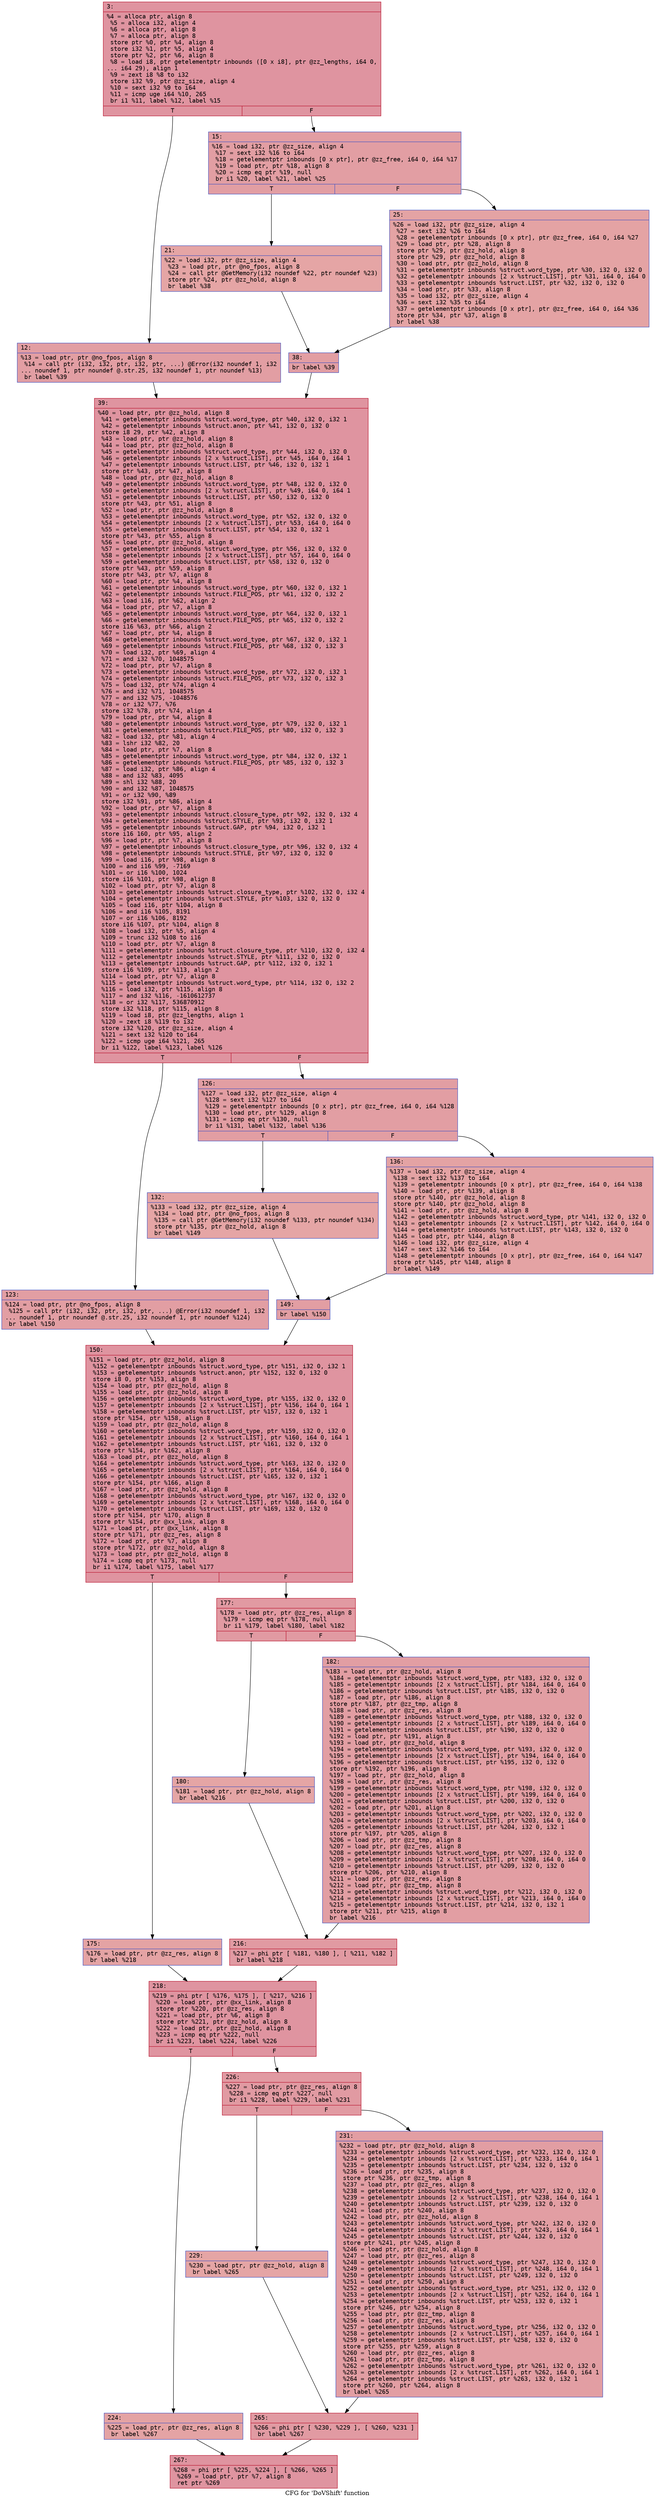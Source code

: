 digraph "CFG for 'DoVShift' function" {
	label="CFG for 'DoVShift' function";

	Node0x60000269b200 [shape=record,color="#b70d28ff", style=filled, fillcolor="#b70d2870" fontname="Courier",label="{3:\l|  %4 = alloca ptr, align 8\l  %5 = alloca i32, align 4\l  %6 = alloca ptr, align 8\l  %7 = alloca ptr, align 8\l  store ptr %0, ptr %4, align 8\l  store i32 %1, ptr %5, align 4\l  store ptr %2, ptr %6, align 8\l  %8 = load i8, ptr getelementptr inbounds ([0 x i8], ptr @zz_lengths, i64 0,\l... i64 29), align 1\l  %9 = zext i8 %8 to i32\l  store i32 %9, ptr @zz_size, align 4\l  %10 = sext i32 %9 to i64\l  %11 = icmp uge i64 %10, 265\l  br i1 %11, label %12, label %15\l|{<s0>T|<s1>F}}"];
	Node0x60000269b200:s0 -> Node0x60000269b390[tooltip="3 -> 12\nProbability 50.00%" ];
	Node0x60000269b200:s1 -> Node0x60000269b3e0[tooltip="3 -> 15\nProbability 50.00%" ];
	Node0x60000269b390 [shape=record,color="#3d50c3ff", style=filled, fillcolor="#be242e70" fontname="Courier",label="{12:\l|  %13 = load ptr, ptr @no_fpos, align 8\l  %14 = call ptr (i32, i32, ptr, i32, ptr, ...) @Error(i32 noundef 1, i32\l... noundef 1, ptr noundef @.str.25, i32 noundef 1, ptr noundef %13)\l  br label %39\l}"];
	Node0x60000269b390 -> Node0x60000269b520[tooltip="12 -> 39\nProbability 100.00%" ];
	Node0x60000269b3e0 [shape=record,color="#3d50c3ff", style=filled, fillcolor="#be242e70" fontname="Courier",label="{15:\l|  %16 = load i32, ptr @zz_size, align 4\l  %17 = sext i32 %16 to i64\l  %18 = getelementptr inbounds [0 x ptr], ptr @zz_free, i64 0, i64 %17\l  %19 = load ptr, ptr %18, align 8\l  %20 = icmp eq ptr %19, null\l  br i1 %20, label %21, label %25\l|{<s0>T|<s1>F}}"];
	Node0x60000269b3e0:s0 -> Node0x60000269b430[tooltip="15 -> 21\nProbability 37.50%" ];
	Node0x60000269b3e0:s1 -> Node0x60000269b480[tooltip="15 -> 25\nProbability 62.50%" ];
	Node0x60000269b430 [shape=record,color="#3d50c3ff", style=filled, fillcolor="#c5333470" fontname="Courier",label="{21:\l|  %22 = load i32, ptr @zz_size, align 4\l  %23 = load ptr, ptr @no_fpos, align 8\l  %24 = call ptr @GetMemory(i32 noundef %22, ptr noundef %23)\l  store ptr %24, ptr @zz_hold, align 8\l  br label %38\l}"];
	Node0x60000269b430 -> Node0x60000269b4d0[tooltip="21 -> 38\nProbability 100.00%" ];
	Node0x60000269b480 [shape=record,color="#3d50c3ff", style=filled, fillcolor="#c32e3170" fontname="Courier",label="{25:\l|  %26 = load i32, ptr @zz_size, align 4\l  %27 = sext i32 %26 to i64\l  %28 = getelementptr inbounds [0 x ptr], ptr @zz_free, i64 0, i64 %27\l  %29 = load ptr, ptr %28, align 8\l  store ptr %29, ptr @zz_hold, align 8\l  store ptr %29, ptr @zz_hold, align 8\l  %30 = load ptr, ptr @zz_hold, align 8\l  %31 = getelementptr inbounds %struct.word_type, ptr %30, i32 0, i32 0\l  %32 = getelementptr inbounds [2 x %struct.LIST], ptr %31, i64 0, i64 0\l  %33 = getelementptr inbounds %struct.LIST, ptr %32, i32 0, i32 0\l  %34 = load ptr, ptr %33, align 8\l  %35 = load i32, ptr @zz_size, align 4\l  %36 = sext i32 %35 to i64\l  %37 = getelementptr inbounds [0 x ptr], ptr @zz_free, i64 0, i64 %36\l  store ptr %34, ptr %37, align 8\l  br label %38\l}"];
	Node0x60000269b480 -> Node0x60000269b4d0[tooltip="25 -> 38\nProbability 100.00%" ];
	Node0x60000269b4d0 [shape=record,color="#3d50c3ff", style=filled, fillcolor="#be242e70" fontname="Courier",label="{38:\l|  br label %39\l}"];
	Node0x60000269b4d0 -> Node0x60000269b520[tooltip="38 -> 39\nProbability 100.00%" ];
	Node0x60000269b520 [shape=record,color="#b70d28ff", style=filled, fillcolor="#b70d2870" fontname="Courier",label="{39:\l|  %40 = load ptr, ptr @zz_hold, align 8\l  %41 = getelementptr inbounds %struct.word_type, ptr %40, i32 0, i32 1\l  %42 = getelementptr inbounds %struct.anon, ptr %41, i32 0, i32 0\l  store i8 29, ptr %42, align 8\l  %43 = load ptr, ptr @zz_hold, align 8\l  %44 = load ptr, ptr @zz_hold, align 8\l  %45 = getelementptr inbounds %struct.word_type, ptr %44, i32 0, i32 0\l  %46 = getelementptr inbounds [2 x %struct.LIST], ptr %45, i64 0, i64 1\l  %47 = getelementptr inbounds %struct.LIST, ptr %46, i32 0, i32 1\l  store ptr %43, ptr %47, align 8\l  %48 = load ptr, ptr @zz_hold, align 8\l  %49 = getelementptr inbounds %struct.word_type, ptr %48, i32 0, i32 0\l  %50 = getelementptr inbounds [2 x %struct.LIST], ptr %49, i64 0, i64 1\l  %51 = getelementptr inbounds %struct.LIST, ptr %50, i32 0, i32 0\l  store ptr %43, ptr %51, align 8\l  %52 = load ptr, ptr @zz_hold, align 8\l  %53 = getelementptr inbounds %struct.word_type, ptr %52, i32 0, i32 0\l  %54 = getelementptr inbounds [2 x %struct.LIST], ptr %53, i64 0, i64 0\l  %55 = getelementptr inbounds %struct.LIST, ptr %54, i32 0, i32 1\l  store ptr %43, ptr %55, align 8\l  %56 = load ptr, ptr @zz_hold, align 8\l  %57 = getelementptr inbounds %struct.word_type, ptr %56, i32 0, i32 0\l  %58 = getelementptr inbounds [2 x %struct.LIST], ptr %57, i64 0, i64 0\l  %59 = getelementptr inbounds %struct.LIST, ptr %58, i32 0, i32 0\l  store ptr %43, ptr %59, align 8\l  store ptr %43, ptr %7, align 8\l  %60 = load ptr, ptr %4, align 8\l  %61 = getelementptr inbounds %struct.word_type, ptr %60, i32 0, i32 1\l  %62 = getelementptr inbounds %struct.FILE_POS, ptr %61, i32 0, i32 2\l  %63 = load i16, ptr %62, align 2\l  %64 = load ptr, ptr %7, align 8\l  %65 = getelementptr inbounds %struct.word_type, ptr %64, i32 0, i32 1\l  %66 = getelementptr inbounds %struct.FILE_POS, ptr %65, i32 0, i32 2\l  store i16 %63, ptr %66, align 2\l  %67 = load ptr, ptr %4, align 8\l  %68 = getelementptr inbounds %struct.word_type, ptr %67, i32 0, i32 1\l  %69 = getelementptr inbounds %struct.FILE_POS, ptr %68, i32 0, i32 3\l  %70 = load i32, ptr %69, align 4\l  %71 = and i32 %70, 1048575\l  %72 = load ptr, ptr %7, align 8\l  %73 = getelementptr inbounds %struct.word_type, ptr %72, i32 0, i32 1\l  %74 = getelementptr inbounds %struct.FILE_POS, ptr %73, i32 0, i32 3\l  %75 = load i32, ptr %74, align 4\l  %76 = and i32 %71, 1048575\l  %77 = and i32 %75, -1048576\l  %78 = or i32 %77, %76\l  store i32 %78, ptr %74, align 4\l  %79 = load ptr, ptr %4, align 8\l  %80 = getelementptr inbounds %struct.word_type, ptr %79, i32 0, i32 1\l  %81 = getelementptr inbounds %struct.FILE_POS, ptr %80, i32 0, i32 3\l  %82 = load i32, ptr %81, align 4\l  %83 = lshr i32 %82, 20\l  %84 = load ptr, ptr %7, align 8\l  %85 = getelementptr inbounds %struct.word_type, ptr %84, i32 0, i32 1\l  %86 = getelementptr inbounds %struct.FILE_POS, ptr %85, i32 0, i32 3\l  %87 = load i32, ptr %86, align 4\l  %88 = and i32 %83, 4095\l  %89 = shl i32 %88, 20\l  %90 = and i32 %87, 1048575\l  %91 = or i32 %90, %89\l  store i32 %91, ptr %86, align 4\l  %92 = load ptr, ptr %7, align 8\l  %93 = getelementptr inbounds %struct.closure_type, ptr %92, i32 0, i32 4\l  %94 = getelementptr inbounds %struct.STYLE, ptr %93, i32 0, i32 1\l  %95 = getelementptr inbounds %struct.GAP, ptr %94, i32 0, i32 1\l  store i16 160, ptr %95, align 2\l  %96 = load ptr, ptr %7, align 8\l  %97 = getelementptr inbounds %struct.closure_type, ptr %96, i32 0, i32 4\l  %98 = getelementptr inbounds %struct.STYLE, ptr %97, i32 0, i32 0\l  %99 = load i16, ptr %98, align 8\l  %100 = and i16 %99, -7169\l  %101 = or i16 %100, 1024\l  store i16 %101, ptr %98, align 8\l  %102 = load ptr, ptr %7, align 8\l  %103 = getelementptr inbounds %struct.closure_type, ptr %102, i32 0, i32 4\l  %104 = getelementptr inbounds %struct.STYLE, ptr %103, i32 0, i32 0\l  %105 = load i16, ptr %104, align 8\l  %106 = and i16 %105, 8191\l  %107 = or i16 %106, 8192\l  store i16 %107, ptr %104, align 8\l  %108 = load i32, ptr %5, align 4\l  %109 = trunc i32 %108 to i16\l  %110 = load ptr, ptr %7, align 8\l  %111 = getelementptr inbounds %struct.closure_type, ptr %110, i32 0, i32 4\l  %112 = getelementptr inbounds %struct.STYLE, ptr %111, i32 0, i32 0\l  %113 = getelementptr inbounds %struct.GAP, ptr %112, i32 0, i32 1\l  store i16 %109, ptr %113, align 2\l  %114 = load ptr, ptr %7, align 8\l  %115 = getelementptr inbounds %struct.word_type, ptr %114, i32 0, i32 2\l  %116 = load i32, ptr %115, align 8\l  %117 = and i32 %116, -1610612737\l  %118 = or i32 %117, 536870912\l  store i32 %118, ptr %115, align 8\l  %119 = load i8, ptr @zz_lengths, align 1\l  %120 = zext i8 %119 to i32\l  store i32 %120, ptr @zz_size, align 4\l  %121 = sext i32 %120 to i64\l  %122 = icmp uge i64 %121, 265\l  br i1 %122, label %123, label %126\l|{<s0>T|<s1>F}}"];
	Node0x60000269b520:s0 -> Node0x60000269b570[tooltip="39 -> 123\nProbability 50.00%" ];
	Node0x60000269b520:s1 -> Node0x60000269b5c0[tooltip="39 -> 126\nProbability 50.00%" ];
	Node0x60000269b570 [shape=record,color="#3d50c3ff", style=filled, fillcolor="#be242e70" fontname="Courier",label="{123:\l|  %124 = load ptr, ptr @no_fpos, align 8\l  %125 = call ptr (i32, i32, ptr, i32, ptr, ...) @Error(i32 noundef 1, i32\l... noundef 1, ptr noundef @.str.25, i32 noundef 1, ptr noundef %124)\l  br label %150\l}"];
	Node0x60000269b570 -> Node0x60000269b700[tooltip="123 -> 150\nProbability 100.00%" ];
	Node0x60000269b5c0 [shape=record,color="#3d50c3ff", style=filled, fillcolor="#be242e70" fontname="Courier",label="{126:\l|  %127 = load i32, ptr @zz_size, align 4\l  %128 = sext i32 %127 to i64\l  %129 = getelementptr inbounds [0 x ptr], ptr @zz_free, i64 0, i64 %128\l  %130 = load ptr, ptr %129, align 8\l  %131 = icmp eq ptr %130, null\l  br i1 %131, label %132, label %136\l|{<s0>T|<s1>F}}"];
	Node0x60000269b5c0:s0 -> Node0x60000269b610[tooltip="126 -> 132\nProbability 37.50%" ];
	Node0x60000269b5c0:s1 -> Node0x60000269b660[tooltip="126 -> 136\nProbability 62.50%" ];
	Node0x60000269b610 [shape=record,color="#3d50c3ff", style=filled, fillcolor="#c5333470" fontname="Courier",label="{132:\l|  %133 = load i32, ptr @zz_size, align 4\l  %134 = load ptr, ptr @no_fpos, align 8\l  %135 = call ptr @GetMemory(i32 noundef %133, ptr noundef %134)\l  store ptr %135, ptr @zz_hold, align 8\l  br label %149\l}"];
	Node0x60000269b610 -> Node0x60000269b6b0[tooltip="132 -> 149\nProbability 100.00%" ];
	Node0x60000269b660 [shape=record,color="#3d50c3ff", style=filled, fillcolor="#c32e3170" fontname="Courier",label="{136:\l|  %137 = load i32, ptr @zz_size, align 4\l  %138 = sext i32 %137 to i64\l  %139 = getelementptr inbounds [0 x ptr], ptr @zz_free, i64 0, i64 %138\l  %140 = load ptr, ptr %139, align 8\l  store ptr %140, ptr @zz_hold, align 8\l  store ptr %140, ptr @zz_hold, align 8\l  %141 = load ptr, ptr @zz_hold, align 8\l  %142 = getelementptr inbounds %struct.word_type, ptr %141, i32 0, i32 0\l  %143 = getelementptr inbounds [2 x %struct.LIST], ptr %142, i64 0, i64 0\l  %144 = getelementptr inbounds %struct.LIST, ptr %143, i32 0, i32 0\l  %145 = load ptr, ptr %144, align 8\l  %146 = load i32, ptr @zz_size, align 4\l  %147 = sext i32 %146 to i64\l  %148 = getelementptr inbounds [0 x ptr], ptr @zz_free, i64 0, i64 %147\l  store ptr %145, ptr %148, align 8\l  br label %149\l}"];
	Node0x60000269b660 -> Node0x60000269b6b0[tooltip="136 -> 149\nProbability 100.00%" ];
	Node0x60000269b6b0 [shape=record,color="#3d50c3ff", style=filled, fillcolor="#be242e70" fontname="Courier",label="{149:\l|  br label %150\l}"];
	Node0x60000269b6b0 -> Node0x60000269b700[tooltip="149 -> 150\nProbability 100.00%" ];
	Node0x60000269b700 [shape=record,color="#b70d28ff", style=filled, fillcolor="#b70d2870" fontname="Courier",label="{150:\l|  %151 = load ptr, ptr @zz_hold, align 8\l  %152 = getelementptr inbounds %struct.word_type, ptr %151, i32 0, i32 1\l  %153 = getelementptr inbounds %struct.anon, ptr %152, i32 0, i32 0\l  store i8 0, ptr %153, align 8\l  %154 = load ptr, ptr @zz_hold, align 8\l  %155 = load ptr, ptr @zz_hold, align 8\l  %156 = getelementptr inbounds %struct.word_type, ptr %155, i32 0, i32 0\l  %157 = getelementptr inbounds [2 x %struct.LIST], ptr %156, i64 0, i64 1\l  %158 = getelementptr inbounds %struct.LIST, ptr %157, i32 0, i32 1\l  store ptr %154, ptr %158, align 8\l  %159 = load ptr, ptr @zz_hold, align 8\l  %160 = getelementptr inbounds %struct.word_type, ptr %159, i32 0, i32 0\l  %161 = getelementptr inbounds [2 x %struct.LIST], ptr %160, i64 0, i64 1\l  %162 = getelementptr inbounds %struct.LIST, ptr %161, i32 0, i32 0\l  store ptr %154, ptr %162, align 8\l  %163 = load ptr, ptr @zz_hold, align 8\l  %164 = getelementptr inbounds %struct.word_type, ptr %163, i32 0, i32 0\l  %165 = getelementptr inbounds [2 x %struct.LIST], ptr %164, i64 0, i64 0\l  %166 = getelementptr inbounds %struct.LIST, ptr %165, i32 0, i32 1\l  store ptr %154, ptr %166, align 8\l  %167 = load ptr, ptr @zz_hold, align 8\l  %168 = getelementptr inbounds %struct.word_type, ptr %167, i32 0, i32 0\l  %169 = getelementptr inbounds [2 x %struct.LIST], ptr %168, i64 0, i64 0\l  %170 = getelementptr inbounds %struct.LIST, ptr %169, i32 0, i32 0\l  store ptr %154, ptr %170, align 8\l  store ptr %154, ptr @xx_link, align 8\l  %171 = load ptr, ptr @xx_link, align 8\l  store ptr %171, ptr @zz_res, align 8\l  %172 = load ptr, ptr %7, align 8\l  store ptr %172, ptr @zz_hold, align 8\l  %173 = load ptr, ptr @zz_hold, align 8\l  %174 = icmp eq ptr %173, null\l  br i1 %174, label %175, label %177\l|{<s0>T|<s1>F}}"];
	Node0x60000269b700:s0 -> Node0x60000269b750[tooltip="150 -> 175\nProbability 37.50%" ];
	Node0x60000269b700:s1 -> Node0x60000269b7a0[tooltip="150 -> 177\nProbability 62.50%" ];
	Node0x60000269b750 [shape=record,color="#3d50c3ff", style=filled, fillcolor="#c32e3170" fontname="Courier",label="{175:\l|  %176 = load ptr, ptr @zz_res, align 8\l  br label %218\l}"];
	Node0x60000269b750 -> Node0x60000269b8e0[tooltip="175 -> 218\nProbability 100.00%" ];
	Node0x60000269b7a0 [shape=record,color="#b70d28ff", style=filled, fillcolor="#bb1b2c70" fontname="Courier",label="{177:\l|  %178 = load ptr, ptr @zz_res, align 8\l  %179 = icmp eq ptr %178, null\l  br i1 %179, label %180, label %182\l|{<s0>T|<s1>F}}"];
	Node0x60000269b7a0:s0 -> Node0x60000269b7f0[tooltip="177 -> 180\nProbability 37.50%" ];
	Node0x60000269b7a0:s1 -> Node0x60000269b840[tooltip="177 -> 182\nProbability 62.50%" ];
	Node0x60000269b7f0 [shape=record,color="#3d50c3ff", style=filled, fillcolor="#c5333470" fontname="Courier",label="{180:\l|  %181 = load ptr, ptr @zz_hold, align 8\l  br label %216\l}"];
	Node0x60000269b7f0 -> Node0x60000269b890[tooltip="180 -> 216\nProbability 100.00%" ];
	Node0x60000269b840 [shape=record,color="#3d50c3ff", style=filled, fillcolor="#be242e70" fontname="Courier",label="{182:\l|  %183 = load ptr, ptr @zz_hold, align 8\l  %184 = getelementptr inbounds %struct.word_type, ptr %183, i32 0, i32 0\l  %185 = getelementptr inbounds [2 x %struct.LIST], ptr %184, i64 0, i64 0\l  %186 = getelementptr inbounds %struct.LIST, ptr %185, i32 0, i32 0\l  %187 = load ptr, ptr %186, align 8\l  store ptr %187, ptr @zz_tmp, align 8\l  %188 = load ptr, ptr @zz_res, align 8\l  %189 = getelementptr inbounds %struct.word_type, ptr %188, i32 0, i32 0\l  %190 = getelementptr inbounds [2 x %struct.LIST], ptr %189, i64 0, i64 0\l  %191 = getelementptr inbounds %struct.LIST, ptr %190, i32 0, i32 0\l  %192 = load ptr, ptr %191, align 8\l  %193 = load ptr, ptr @zz_hold, align 8\l  %194 = getelementptr inbounds %struct.word_type, ptr %193, i32 0, i32 0\l  %195 = getelementptr inbounds [2 x %struct.LIST], ptr %194, i64 0, i64 0\l  %196 = getelementptr inbounds %struct.LIST, ptr %195, i32 0, i32 0\l  store ptr %192, ptr %196, align 8\l  %197 = load ptr, ptr @zz_hold, align 8\l  %198 = load ptr, ptr @zz_res, align 8\l  %199 = getelementptr inbounds %struct.word_type, ptr %198, i32 0, i32 0\l  %200 = getelementptr inbounds [2 x %struct.LIST], ptr %199, i64 0, i64 0\l  %201 = getelementptr inbounds %struct.LIST, ptr %200, i32 0, i32 0\l  %202 = load ptr, ptr %201, align 8\l  %203 = getelementptr inbounds %struct.word_type, ptr %202, i32 0, i32 0\l  %204 = getelementptr inbounds [2 x %struct.LIST], ptr %203, i64 0, i64 0\l  %205 = getelementptr inbounds %struct.LIST, ptr %204, i32 0, i32 1\l  store ptr %197, ptr %205, align 8\l  %206 = load ptr, ptr @zz_tmp, align 8\l  %207 = load ptr, ptr @zz_res, align 8\l  %208 = getelementptr inbounds %struct.word_type, ptr %207, i32 0, i32 0\l  %209 = getelementptr inbounds [2 x %struct.LIST], ptr %208, i64 0, i64 0\l  %210 = getelementptr inbounds %struct.LIST, ptr %209, i32 0, i32 0\l  store ptr %206, ptr %210, align 8\l  %211 = load ptr, ptr @zz_res, align 8\l  %212 = load ptr, ptr @zz_tmp, align 8\l  %213 = getelementptr inbounds %struct.word_type, ptr %212, i32 0, i32 0\l  %214 = getelementptr inbounds [2 x %struct.LIST], ptr %213, i64 0, i64 0\l  %215 = getelementptr inbounds %struct.LIST, ptr %214, i32 0, i32 1\l  store ptr %211, ptr %215, align 8\l  br label %216\l}"];
	Node0x60000269b840 -> Node0x60000269b890[tooltip="182 -> 216\nProbability 100.00%" ];
	Node0x60000269b890 [shape=record,color="#b70d28ff", style=filled, fillcolor="#bb1b2c70" fontname="Courier",label="{216:\l|  %217 = phi ptr [ %181, %180 ], [ %211, %182 ]\l  br label %218\l}"];
	Node0x60000269b890 -> Node0x60000269b8e0[tooltip="216 -> 218\nProbability 100.00%" ];
	Node0x60000269b8e0 [shape=record,color="#b70d28ff", style=filled, fillcolor="#b70d2870" fontname="Courier",label="{218:\l|  %219 = phi ptr [ %176, %175 ], [ %217, %216 ]\l  %220 = load ptr, ptr @xx_link, align 8\l  store ptr %220, ptr @zz_res, align 8\l  %221 = load ptr, ptr %6, align 8\l  store ptr %221, ptr @zz_hold, align 8\l  %222 = load ptr, ptr @zz_hold, align 8\l  %223 = icmp eq ptr %222, null\l  br i1 %223, label %224, label %226\l|{<s0>T|<s1>F}}"];
	Node0x60000269b8e0:s0 -> Node0x60000269b930[tooltip="218 -> 224\nProbability 37.50%" ];
	Node0x60000269b8e0:s1 -> Node0x60000269b980[tooltip="218 -> 226\nProbability 62.50%" ];
	Node0x60000269b930 [shape=record,color="#3d50c3ff", style=filled, fillcolor="#c32e3170" fontname="Courier",label="{224:\l|  %225 = load ptr, ptr @zz_res, align 8\l  br label %267\l}"];
	Node0x60000269b930 -> Node0x60000269bac0[tooltip="224 -> 267\nProbability 100.00%" ];
	Node0x60000269b980 [shape=record,color="#b70d28ff", style=filled, fillcolor="#bb1b2c70" fontname="Courier",label="{226:\l|  %227 = load ptr, ptr @zz_res, align 8\l  %228 = icmp eq ptr %227, null\l  br i1 %228, label %229, label %231\l|{<s0>T|<s1>F}}"];
	Node0x60000269b980:s0 -> Node0x60000269b9d0[tooltip="226 -> 229\nProbability 37.50%" ];
	Node0x60000269b980:s1 -> Node0x60000269ba20[tooltip="226 -> 231\nProbability 62.50%" ];
	Node0x60000269b9d0 [shape=record,color="#3d50c3ff", style=filled, fillcolor="#c5333470" fontname="Courier",label="{229:\l|  %230 = load ptr, ptr @zz_hold, align 8\l  br label %265\l}"];
	Node0x60000269b9d0 -> Node0x60000269ba70[tooltip="229 -> 265\nProbability 100.00%" ];
	Node0x60000269ba20 [shape=record,color="#3d50c3ff", style=filled, fillcolor="#be242e70" fontname="Courier",label="{231:\l|  %232 = load ptr, ptr @zz_hold, align 8\l  %233 = getelementptr inbounds %struct.word_type, ptr %232, i32 0, i32 0\l  %234 = getelementptr inbounds [2 x %struct.LIST], ptr %233, i64 0, i64 1\l  %235 = getelementptr inbounds %struct.LIST, ptr %234, i32 0, i32 0\l  %236 = load ptr, ptr %235, align 8\l  store ptr %236, ptr @zz_tmp, align 8\l  %237 = load ptr, ptr @zz_res, align 8\l  %238 = getelementptr inbounds %struct.word_type, ptr %237, i32 0, i32 0\l  %239 = getelementptr inbounds [2 x %struct.LIST], ptr %238, i64 0, i64 1\l  %240 = getelementptr inbounds %struct.LIST, ptr %239, i32 0, i32 0\l  %241 = load ptr, ptr %240, align 8\l  %242 = load ptr, ptr @zz_hold, align 8\l  %243 = getelementptr inbounds %struct.word_type, ptr %242, i32 0, i32 0\l  %244 = getelementptr inbounds [2 x %struct.LIST], ptr %243, i64 0, i64 1\l  %245 = getelementptr inbounds %struct.LIST, ptr %244, i32 0, i32 0\l  store ptr %241, ptr %245, align 8\l  %246 = load ptr, ptr @zz_hold, align 8\l  %247 = load ptr, ptr @zz_res, align 8\l  %248 = getelementptr inbounds %struct.word_type, ptr %247, i32 0, i32 0\l  %249 = getelementptr inbounds [2 x %struct.LIST], ptr %248, i64 0, i64 1\l  %250 = getelementptr inbounds %struct.LIST, ptr %249, i32 0, i32 0\l  %251 = load ptr, ptr %250, align 8\l  %252 = getelementptr inbounds %struct.word_type, ptr %251, i32 0, i32 0\l  %253 = getelementptr inbounds [2 x %struct.LIST], ptr %252, i64 0, i64 1\l  %254 = getelementptr inbounds %struct.LIST, ptr %253, i32 0, i32 1\l  store ptr %246, ptr %254, align 8\l  %255 = load ptr, ptr @zz_tmp, align 8\l  %256 = load ptr, ptr @zz_res, align 8\l  %257 = getelementptr inbounds %struct.word_type, ptr %256, i32 0, i32 0\l  %258 = getelementptr inbounds [2 x %struct.LIST], ptr %257, i64 0, i64 1\l  %259 = getelementptr inbounds %struct.LIST, ptr %258, i32 0, i32 0\l  store ptr %255, ptr %259, align 8\l  %260 = load ptr, ptr @zz_res, align 8\l  %261 = load ptr, ptr @zz_tmp, align 8\l  %262 = getelementptr inbounds %struct.word_type, ptr %261, i32 0, i32 0\l  %263 = getelementptr inbounds [2 x %struct.LIST], ptr %262, i64 0, i64 1\l  %264 = getelementptr inbounds %struct.LIST, ptr %263, i32 0, i32 1\l  store ptr %260, ptr %264, align 8\l  br label %265\l}"];
	Node0x60000269ba20 -> Node0x60000269ba70[tooltip="231 -> 265\nProbability 100.00%" ];
	Node0x60000269ba70 [shape=record,color="#b70d28ff", style=filled, fillcolor="#bb1b2c70" fontname="Courier",label="{265:\l|  %266 = phi ptr [ %230, %229 ], [ %260, %231 ]\l  br label %267\l}"];
	Node0x60000269ba70 -> Node0x60000269bac0[tooltip="265 -> 267\nProbability 100.00%" ];
	Node0x60000269bac0 [shape=record,color="#b70d28ff", style=filled, fillcolor="#b70d2870" fontname="Courier",label="{267:\l|  %268 = phi ptr [ %225, %224 ], [ %266, %265 ]\l  %269 = load ptr, ptr %7, align 8\l  ret ptr %269\l}"];
}
